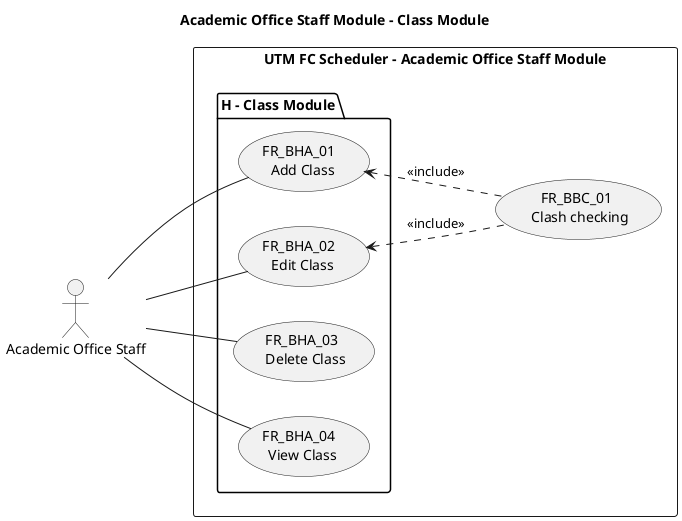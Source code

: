 @startuml Academic Office Staff Module - Class Module

title Academic Office Staff Module - Class Module
left to right direction

' Use case ID format: FR_BBC_00
' FR: Functional Requirement
' A: Module. A for End-User, B for Academic Office Staff
' B: Sub-module
' C: Sub-module group
' 00: Use case number


' Actors
"Academic Office Staff" as AOS

' Use Cases
rectangle "UTM FC Scheduler - Academic Office Staff Module" {
    usecase (FR_BBC_01 \n Clash checking) as FR_BBC_01

    package "H - Class Module" {
        usecase (FR_BHA_01 \n Add Class) as FR_BHA_01
        usecase (FR_BHA_02 \n Edit Class) as FR_BHA_02
        usecase (FR_BHA_03 \n Delete Class) as FR_BHA_03
        usecase (FR_BHA_04 \n View Class) as FR_BHA_04
    }
}

' Associations
AOS -- FR_BHA_01
AOS -- FR_BHA_02
AOS -- FR_BHA_03
AOS -- FR_BHA_04
FR_BHA_01 <.. FR_BBC_01 : <<include>>
FR_BHA_02 <.. FR_BBC_01 : <<include>>

@enduml